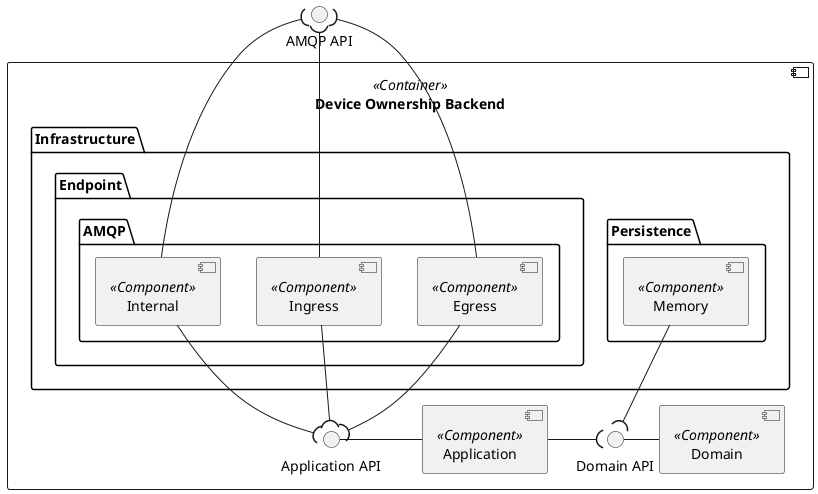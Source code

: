 @startuml device-ownership-backend

interface "AMQP API" as AMQP_API

component "Device Ownership Backend" <<Container>> {
    component "Application" as APP <<Component>>
    component "Domain" as DOM <<Component>>
    folder "Infrastructure" as INFRA {
        folder "Endpoint" as ENDPOINT {
            folder "AMQP" as AMQP {
                component "Egress" as EGRESS <<Component>>
                component "Ingress" as INGRESS <<Component>>
                component "Internal" as INTERNAL <<Component>>
            }
        }
        folder "Persistence" as PRESIST {
            component "Memory" as MEM <<Component>>
        }
    }

    interface "Application API" as APP_API
    interface "Domain API" as DOM_API

    DOM_API - DOM

    AMQP_API )-- EGRESS
    AMQP_API )-- INGRESS
    AMQP_API )-- INTERNAL

    APP_API - APP

    EGRESS --( APP_API
    INGRESS --( APP_API
    INTERNAL --( APP_API
    APP -( DOM_API
    MEM -( DOM_API
}

@enduml
